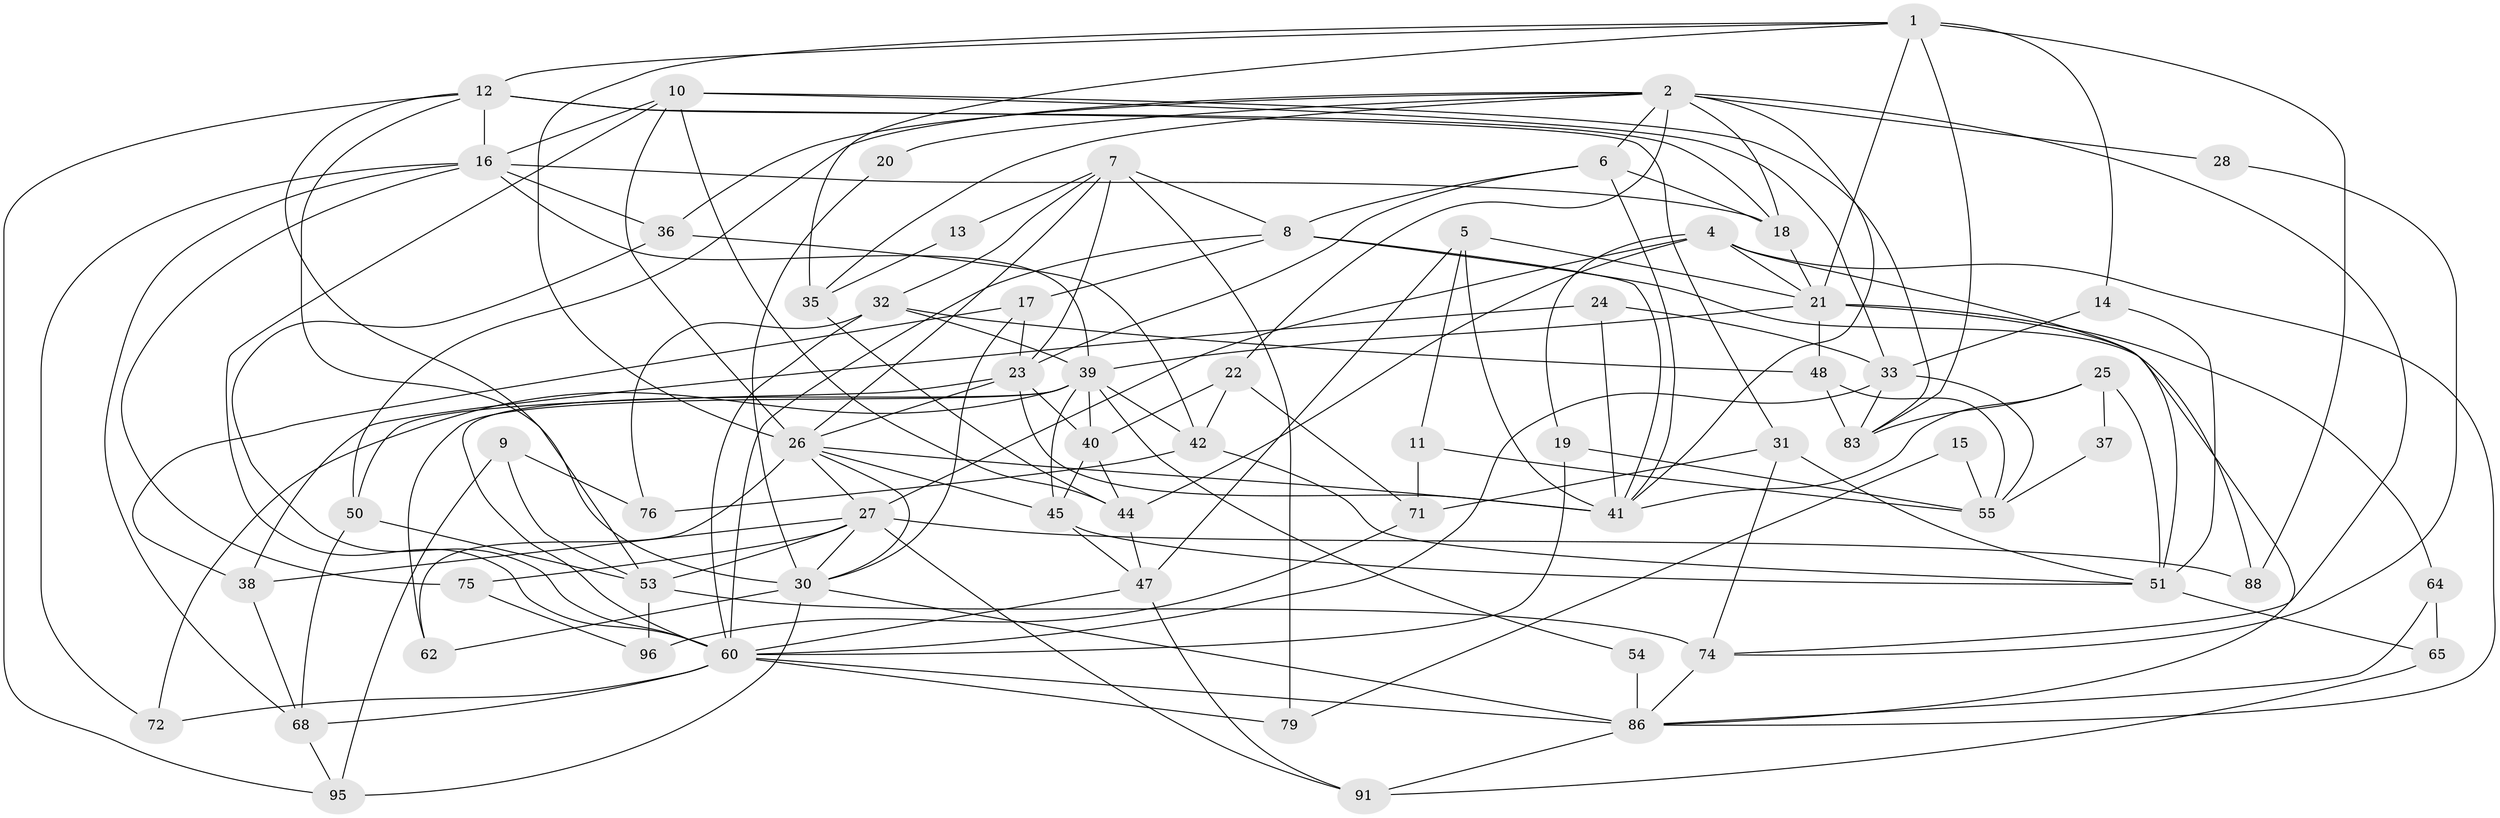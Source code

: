 // original degree distribution, {3: 0.29, 6: 0.11, 4: 0.24, 5: 0.18, 2: 0.13, 7: 0.05}
// Generated by graph-tools (version 1.1) at 2025/11/02/21/25 10:11:14]
// undirected, 65 vertices, 160 edges
graph export_dot {
graph [start="1"]
  node [color=gray90,style=filled];
  1 [super="+81"];
  2 [super="+3"];
  4 [super="+59"];
  5;
  6 [super="+77"];
  7 [super="+66"];
  8 [super="+34"];
  9;
  10 [super="+29"];
  11 [super="+49"];
  12 [super="+78"];
  13;
  14;
  15;
  16 [super="+58"];
  17;
  18;
  19;
  20;
  21 [super="+82"];
  22 [super="+80"];
  23 [super="+94"];
  24;
  25;
  26 [super="+89"];
  27 [super="+56"];
  28;
  30 [super="+97"];
  31;
  32 [super="+63"];
  33 [super="+92"];
  35;
  36 [super="+85"];
  37;
  38;
  39 [super="+43"];
  40 [super="+46"];
  41 [super="+69"];
  42 [super="+61"];
  44 [super="+52"];
  45 [super="+73"];
  47 [super="+100"];
  48;
  50 [super="+87"];
  51 [super="+70"];
  53 [super="+67"];
  54;
  55 [super="+57"];
  60 [super="+93"];
  62;
  64;
  65;
  68 [super="+99"];
  71;
  72;
  74;
  75;
  76;
  79;
  83 [super="+84"];
  86 [super="+90"];
  88;
  91 [super="+98"];
  95;
  96;
  1 -- 35;
  1 -- 21;
  1 -- 83;
  1 -- 88;
  1 -- 26;
  1 -- 12;
  1 -- 14;
  2 -- 35;
  2 -- 22;
  2 -- 28;
  2 -- 50;
  2 -- 41;
  2 -- 18;
  2 -- 36;
  2 -- 20;
  2 -- 6;
  2 -- 74;
  4 -- 27;
  4 -- 51;
  4 -- 19;
  4 -- 21;
  4 -- 86;
  4 -- 44;
  5 -- 47;
  5 -- 21;
  5 -- 11;
  5 -- 41;
  6 -- 41;
  6 -- 8;
  6 -- 18;
  6 -- 23;
  7 -- 26;
  7 -- 13;
  7 -- 32;
  7 -- 8;
  7 -- 79;
  7 -- 23;
  8 -- 60;
  8 -- 86;
  8 -- 17;
  8 -- 41;
  9 -- 95;
  9 -- 76;
  9 -- 53;
  10 -- 33;
  10 -- 83;
  10 -- 16;
  10 -- 26;
  10 -- 60;
  10 -- 44;
  11 -- 71;
  11 -- 55;
  12 -- 16;
  12 -- 31 [weight=2];
  12 -- 30;
  12 -- 53;
  12 -- 18;
  12 -- 95;
  13 -- 35;
  14 -- 33;
  14 -- 51;
  15 -- 55;
  15 -- 79;
  16 -- 18;
  16 -- 36;
  16 -- 72;
  16 -- 75;
  16 -- 39;
  16 -- 68;
  17 -- 38;
  17 -- 30;
  17 -- 23;
  18 -- 21;
  19 -- 60;
  19 -- 55;
  20 -- 30;
  21 -- 48;
  21 -- 64;
  21 -- 88;
  21 -- 39;
  22 -- 42;
  22 -- 71;
  22 -- 40;
  23 -- 26;
  23 -- 50;
  23 -- 41;
  23 -- 40;
  24 -- 38;
  24 -- 33;
  24 -- 41;
  25 -- 83;
  25 -- 37;
  25 -- 51;
  25 -- 41;
  26 -- 62;
  26 -- 30;
  26 -- 41;
  26 -- 45;
  26 -- 27;
  27 -- 91;
  27 -- 53;
  27 -- 75;
  27 -- 38;
  27 -- 88;
  27 -- 30;
  28 -- 74;
  30 -- 86;
  30 -- 95;
  30 -- 62;
  31 -- 51;
  31 -- 71;
  31 -- 74;
  32 -- 39;
  32 -- 48;
  32 -- 76;
  32 -- 60;
  33 -- 55;
  33 -- 83;
  33 -- 60;
  35 -- 44;
  36 -- 60;
  36 -- 42;
  37 -- 55;
  38 -- 68;
  39 -- 45;
  39 -- 72;
  39 -- 54;
  39 -- 40;
  39 -- 62;
  39 -- 60;
  39 -- 42;
  40 -- 45;
  40 -- 44;
  42 -- 76;
  42 -- 51;
  44 -- 47;
  45 -- 51;
  45 -- 47;
  47 -- 91 [weight=2];
  47 -- 60;
  48 -- 55;
  48 -- 83;
  50 -- 53;
  50 -- 68 [weight=2];
  51 -- 65;
  53 -- 96;
  53 -- 74;
  54 -- 86;
  60 -- 86;
  60 -- 72;
  60 -- 79;
  60 -- 68;
  64 -- 65;
  64 -- 86;
  65 -- 91;
  68 -- 95;
  71 -- 96;
  74 -- 86;
  75 -- 96;
  86 -- 91 [weight=2];
}
